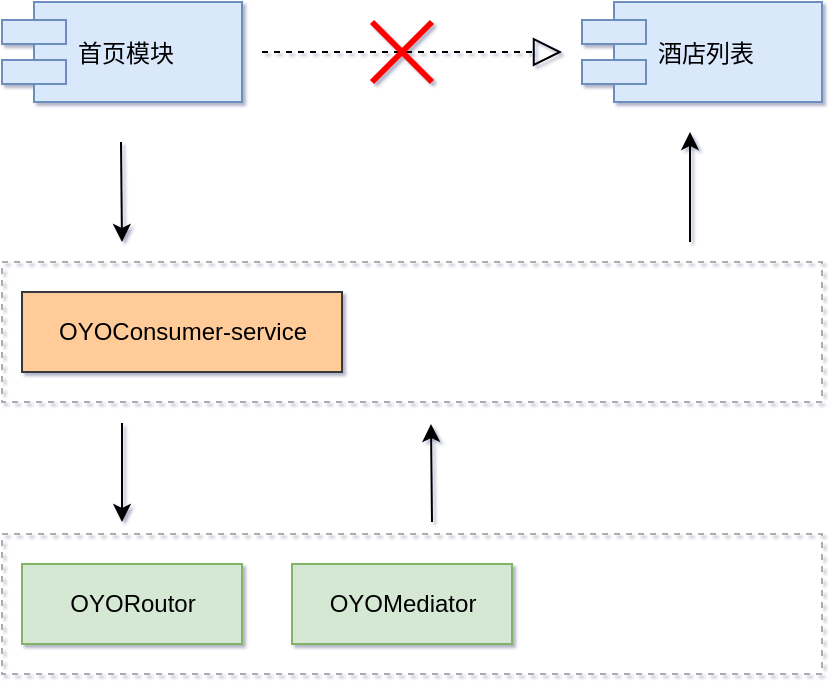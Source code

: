 <mxfile version="12.3.3" type="github" pages="1"><diagram id="Y0C4yY-WQIUir3WqqZne" name="Page-1"><mxGraphModel dx="1173" dy="716" grid="0" gridSize="10" guides="1" tooltips="1" connect="1" arrows="1" fold="1" page="1" pageScale="1" pageWidth="827" pageHeight="1169" background="none" math="0" shadow="1"><root><mxCell id="0"/><mxCell id="1" parent="0"/><mxCell id="Mx3_y5cGoTlhORrdTpop-16" value="" style="rounded=0;whiteSpace=wrap;html=1;strokeColor=#ADADAD;fillColor=none;shadow=0;comic=0;glass=1;dashed=1;" parent="1" vertex="1"><mxGeometry x="200" y="506" width="410" height="70" as="geometry"/></mxCell><mxCell id="Mx3_y5cGoTlhORrdTpop-6" value="首页模块" style="shape=component;align=left;spacingLeft=36;fillColor=#dae8fc;strokeColor=#6c8ebf;" parent="1" vertex="1"><mxGeometry x="200" y="240" width="120" height="50" as="geometry"/></mxCell><mxCell id="Mx3_y5cGoTlhORrdTpop-7" value="酒店列表" style="shape=component;align=left;spacingLeft=36;fillColor=#dae8fc;strokeColor=#6c8ebf;" parent="1" vertex="1"><mxGeometry x="490" y="240" width="120" height="50" as="geometry"/></mxCell><mxCell id="Mx3_y5cGoTlhORrdTpop-10" value="" style="endArrow=block;dashed=1;endFill=0;endSize=12;html=1;" parent="1" edge="1"><mxGeometry width="160" relative="1" as="geometry"><mxPoint x="330" y="265" as="sourcePoint"/><mxPoint x="480" y="265" as="targetPoint"/></mxGeometry></mxCell><mxCell id="Mx3_y5cGoTlhORrdTpop-11" value="OYORoutor&lt;br&gt;" style="html=1;fillColor=#d5e8d4;strokeColor=#82b366;" parent="1" vertex="1"><mxGeometry x="210" y="521" width="110" height="40" as="geometry"/></mxCell><mxCell id="Mx3_y5cGoTlhORrdTpop-14" value="" style="shape=umlDestroy;whiteSpace=wrap;html=1;strokeWidth=3;strokeColor=#FF0000;" parent="1" vertex="1"><mxGeometry x="385" y="250" width="30" height="30" as="geometry"/></mxCell><mxCell id="Mx3_y5cGoTlhORrdTpop-17" value="" style="endArrow=classic;html=1;" parent="1" edge="1"><mxGeometry width="50" height="50" relative="1" as="geometry"><mxPoint x="259.5" y="310" as="sourcePoint"/><mxPoint x="260" y="360" as="targetPoint"/></mxGeometry></mxCell><mxCell id="Mx3_y5cGoTlhORrdTpop-18" value="" style="endArrow=classic;html=1;" parent="1" edge="1"><mxGeometry width="50" height="50" relative="1" as="geometry"><mxPoint x="544" y="360" as="sourcePoint"/><mxPoint x="544" y="305" as="targetPoint"/></mxGeometry></mxCell><mxCell id="Mx3_y5cGoTlhORrdTpop-19" value="OYOMediator&lt;br&gt;" style="html=1;fillColor=#d5e8d4;strokeColor=#82b366;" parent="1" vertex="1"><mxGeometry x="345" y="521" width="110" height="40" as="geometry"/></mxCell><mxCell id="Mx3_y5cGoTlhORrdTpop-21" value="" style="rounded=0;whiteSpace=wrap;html=1;strokeColor=#ADADAD;fillColor=none;shadow=0;comic=0;glass=1;dashed=1;" parent="1" vertex="1"><mxGeometry x="200" y="370" width="410" height="70" as="geometry"/></mxCell><mxCell id="Mx3_y5cGoTlhORrdTpop-22" value="OYOConsumer-service&lt;br&gt;" style="html=1;fillColor=#ffcc99;strokeColor=#36393d;" parent="1" vertex="1"><mxGeometry x="210" y="385" width="160" height="40" as="geometry"/></mxCell><mxCell id="Mx3_y5cGoTlhORrdTpop-25" value="" style="endArrow=classic;html=1;" parent="1" edge="1"><mxGeometry width="50" height="50" relative="1" as="geometry"><mxPoint x="260" y="450.5" as="sourcePoint"/><mxPoint x="260" y="500" as="targetPoint"/></mxGeometry></mxCell><mxCell id="Mx3_y5cGoTlhORrdTpop-26" value="" style="endArrow=classic;html=1;" parent="1" edge="1"><mxGeometry width="50" height="50" relative="1" as="geometry"><mxPoint x="415" y="500" as="sourcePoint"/><mxPoint x="414.5" y="451" as="targetPoint"/></mxGeometry></mxCell></root></mxGraphModel></diagram></mxfile>
